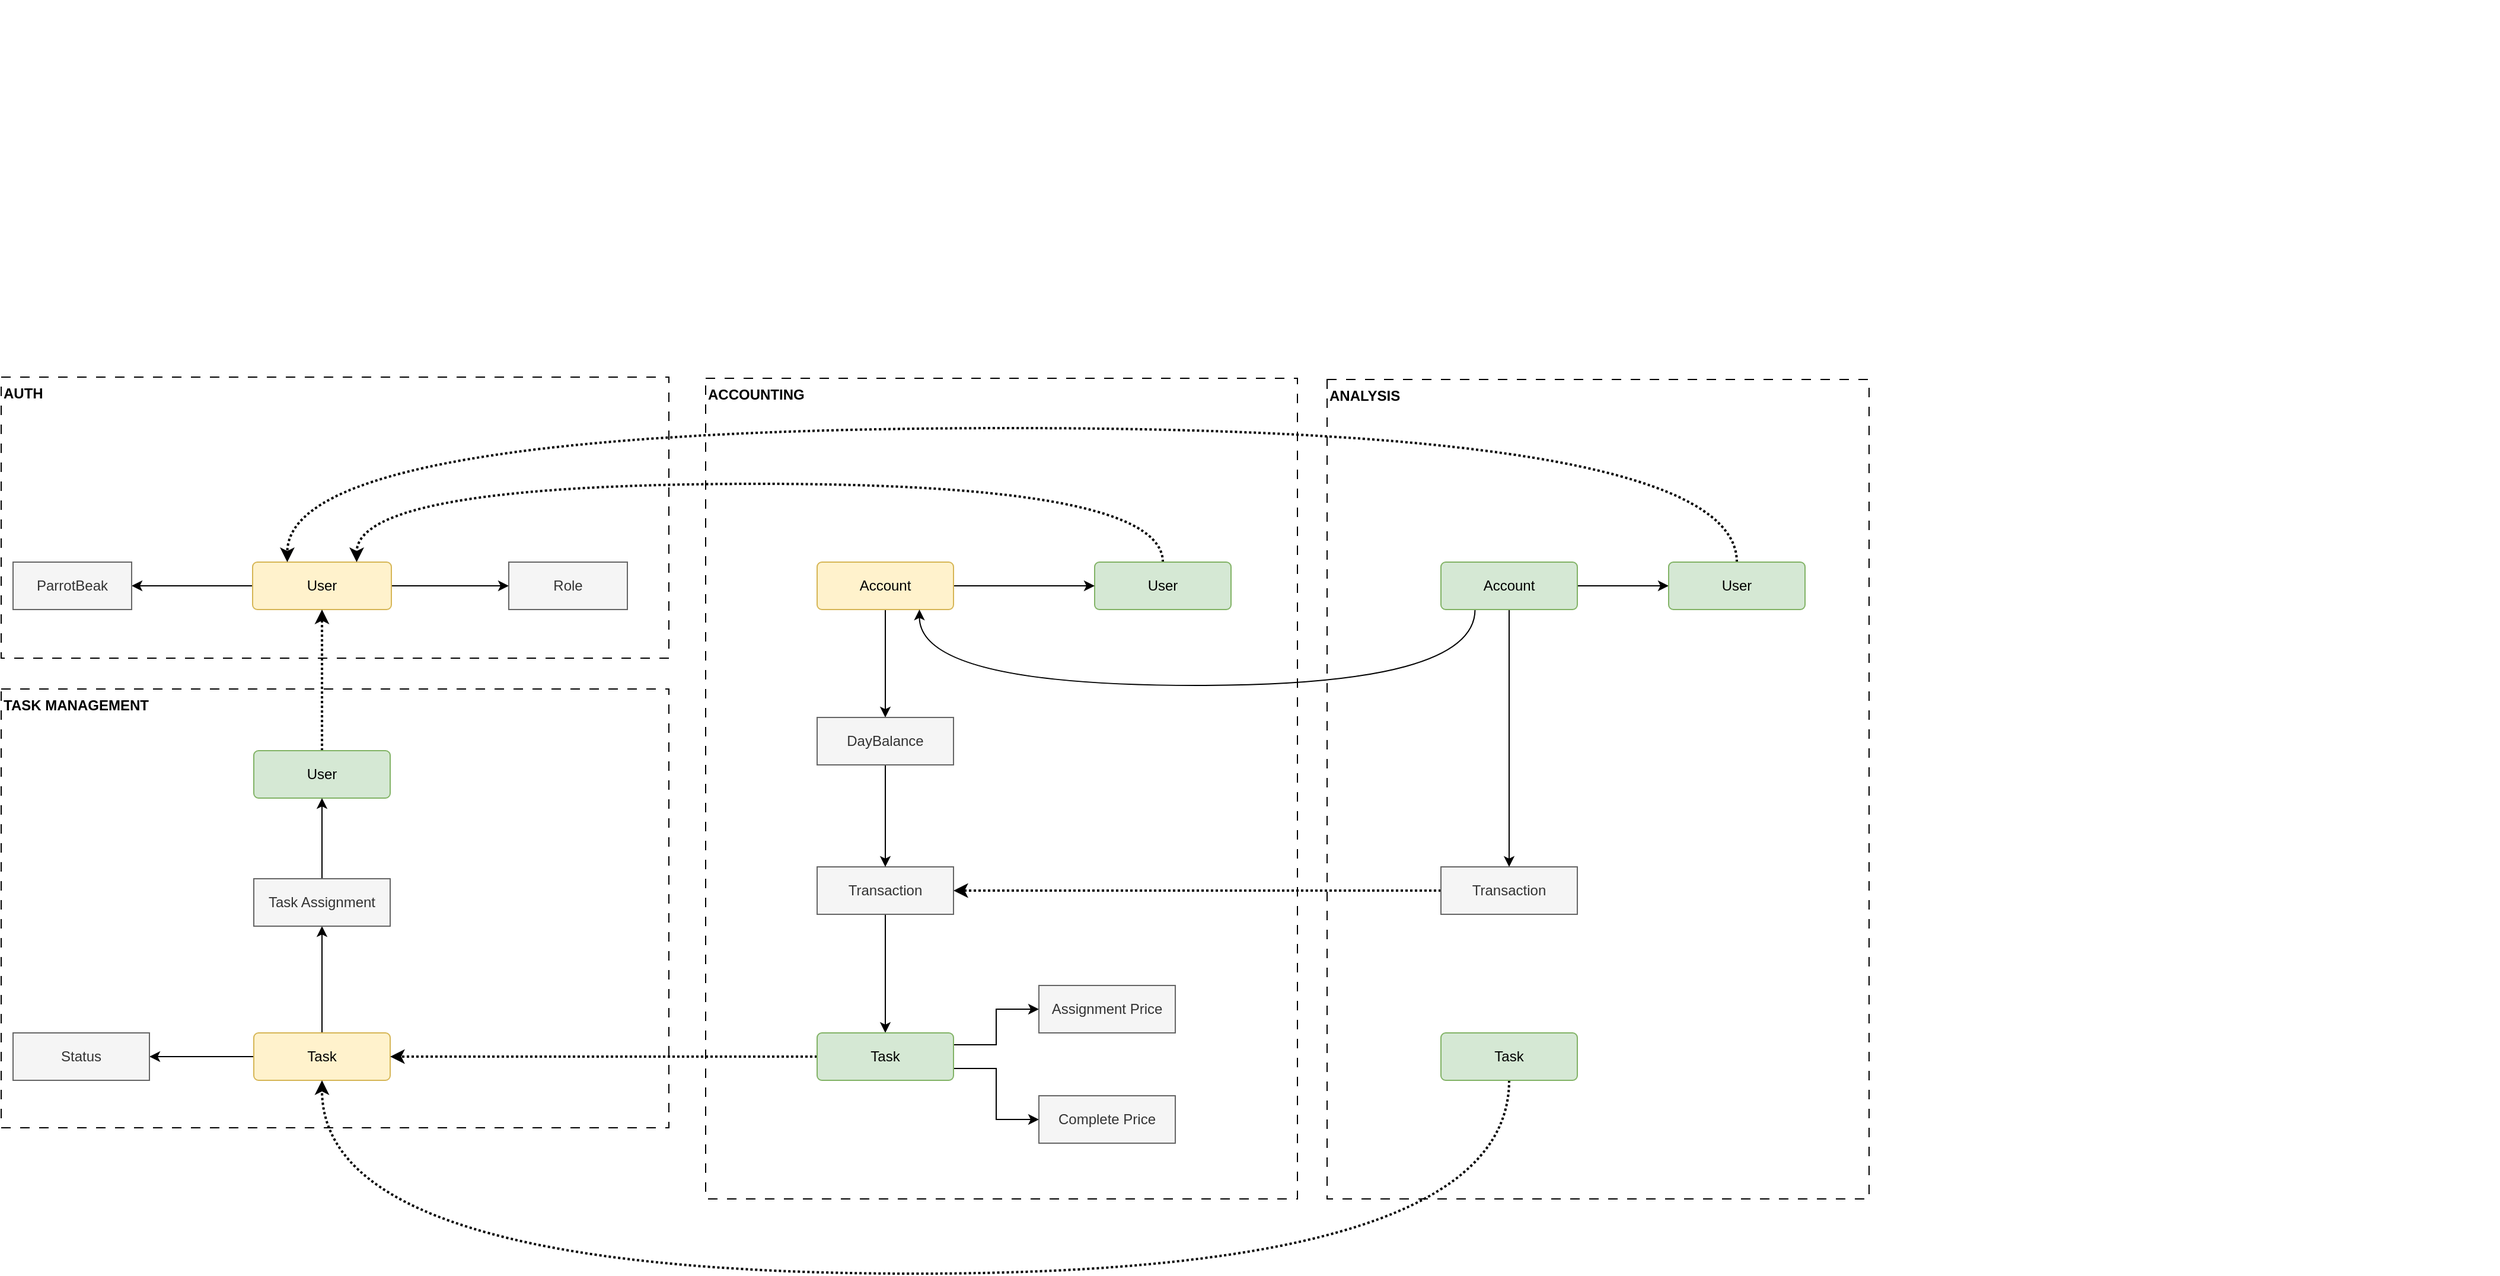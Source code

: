 <mxfile pages="2">
    <diagram id="1Vnotx48J0o54xVuZsNp" name="Data Model">
        <mxGraphModel dx="4412" dy="1314" grid="0" gridSize="10" guides="1" tooltips="1" connect="1" arrows="1" fold="1" page="0" pageScale="1" pageWidth="1654" pageHeight="1169" background="#FFFFFF" math="0" shadow="0">
            <root>
                <mxCell id="0"/>
                <mxCell id="1" parent="0"/>
                <mxCell id="Iv32N8p0v7MfE5rj19wR-20" value="ACCOUNTING" style="rounded=0;whiteSpace=wrap;html=1;horizontal=1;verticalAlign=top;fontStyle=1;fillColor=none;dashed=1;dashPattern=8 8;strokeColor=#000000;fontColor=#000000;align=left;" parent="1" vertex="1">
                    <mxGeometry x="-1500" y="88" width="499" height="692" as="geometry"/>
                </mxCell>
                <mxCell id="Iv32N8p0v7MfE5rj19wR-7" value="AUTH" style="rounded=0;whiteSpace=wrap;html=1;horizontal=1;verticalAlign=top;fontStyle=1;fillColor=none;dashed=1;dashPattern=8 8;strokeColor=#000000;fontColor=#000000;align=left;" parent="1" vertex="1">
                    <mxGeometry x="-2094" y="87" width="563" height="237" as="geometry"/>
                </mxCell>
                <mxCell id="7g1gW_ohmSIdDcVaLARk-2" value="User" style="html=1;overflow=block;blockSpacing=1;swimlane;childLayout=stackLayout;horizontal=1;horizontalStack=0;resizeParent=1;resizeParentMax=0;resizeLast=0;collapsible=0;fontStyle=0;marginBottom=0;swimlaneFillColor=#fcfcca;startSize=NaN;whiteSpace=wrap;fontSize=16.7;spacing=0;strokeColor=#unset;fillOpacity=100;rounded=1;absoluteArcSize=1;arcSize=9;strokeWidth=NaN;fillColor=#fcfcca;" parent="1" vertex="1">
                    <mxGeometry x="-138" y="-231" width="150" as="geometry"/>
                </mxCell>
                <mxCell id="7g1gW_ohmSIdDcVaLARk-3" value="ID" style="part=1;resizeHeight=0;strokeColor=none;align=left;verticalAlign=top;spacingLeft=4;spacingRight=4;overflow=hidden;rotatable=0;points=[[0,0.5],[1,0.5]];portConstraint=eastwest;html=1;swimlaneFillColor=#fcfcca;whiteSpace=wrap;fontSize=16.7;fillColor=none;fillOpacity=100;" parent="7g1gW_ohmSIdDcVaLARk-2" vertex="1">
                    <mxGeometry width="150" as="geometry"/>
                </mxCell>
                <mxCell id="7g1gW_ohmSIdDcVaLARk-4" value="ParrotBeak" style="part=1;resizeHeight=0;strokeColor=none;align=left;verticalAlign=top;spacingLeft=4;spacingRight=4;overflow=hidden;rotatable=0;points=[[0,0.5],[1,0.5]];portConstraint=eastwest;html=1;swimlaneFillColor=#fcfcca;whiteSpace=wrap;fontSize=16.7;fillColor=none;fillOpacity=100;" parent="7g1gW_ohmSIdDcVaLARk-2" vertex="1">
                    <mxGeometry width="150" as="geometry"/>
                </mxCell>
                <mxCell id="7g1gW_ohmSIdDcVaLARk-5" value="Name" style="part=1;resizeHeight=0;strokeColor=none;align=left;verticalAlign=top;spacingLeft=4;spacingRight=4;overflow=hidden;rotatable=0;points=[[0,0.5],[1,0.5]];portConstraint=eastwest;html=1;swimlaneFillColor=#fcfcca;whiteSpace=wrap;fontSize=16.7;fillColor=none;fillOpacity=100;" parent="7g1gW_ohmSIdDcVaLARk-2" vertex="1">
                    <mxGeometry width="150" as="geometry"/>
                </mxCell>
                <mxCell id="7g1gW_ohmSIdDcVaLARk-6" value="Role" style="part=1;resizeHeight=0;strokeColor=none;align=left;verticalAlign=top;spacingLeft=4;spacingRight=4;overflow=hidden;rotatable=0;points=[[0,0.5],[1,0.5]];portConstraint=eastwest;html=1;swimlaneFillColor=#fcfcca;whiteSpace=wrap;fontSize=16.7;fillColor=none;fillOpacity=100;" parent="7g1gW_ohmSIdDcVaLARk-2" vertex="1">
                    <mxGeometry width="150" as="geometry"/>
                </mxCell>
                <mxCell id="7g1gW_ohmSIdDcVaLARk-7" value="EMail" style="part=1;resizeHeight=0;strokeColor=none;align=left;verticalAlign=top;spacingLeft=4;spacingRight=4;overflow=hidden;rotatable=0;points=[[0,0.5],[1,0.5]];portConstraint=eastwest;html=1;swimlaneFillColor=#fcfcca;whiteSpace=wrap;fontSize=16.7;fillColor=none;fillOpacity=100;" parent="7g1gW_ohmSIdDcVaLARk-2" vertex="1">
                    <mxGeometry width="150" as="geometry"/>
                </mxCell>
                <mxCell id="Iv32N8p0v7MfE5rj19wR-5" style="edgeStyle=orthogonalEdgeStyle;rounded=0;orthogonalLoop=1;jettySize=auto;html=1;" parent="1" source="Iv32N8p0v7MfE5rj19wR-2" target="Iv32N8p0v7MfE5rj19wR-4" edge="1">
                    <mxGeometry relative="1" as="geometry"/>
                </mxCell>
                <mxCell id="Iv32N8p0v7MfE5rj19wR-6" style="edgeStyle=orthogonalEdgeStyle;rounded=0;orthogonalLoop=1;jettySize=auto;html=1;exitX=1;exitY=0.5;exitDx=0;exitDy=0;" parent="1" source="Iv32N8p0v7MfE5rj19wR-2" target="Iv32N8p0v7MfE5rj19wR-3" edge="1">
                    <mxGeometry relative="1" as="geometry"/>
                </mxCell>
                <mxCell id="Iv32N8p0v7MfE5rj19wR-2" value="User" style="rounded=1;arcSize=10;whiteSpace=wrap;html=1;align=center;fillColor=#fff2cc;strokeColor=#d6b656;fillStyle=solid;" parent="1" vertex="1">
                    <mxGeometry x="-1882" y="243" width="117" height="40" as="geometry"/>
                </mxCell>
                <mxCell id="Iv32N8p0v7MfE5rj19wR-3" value="Role" style="whiteSpace=wrap;html=1;align=center;fillColor=#f5f5f5;fontColor=#333333;strokeColor=#666666;fillStyle=solid;" parent="1" vertex="1">
                    <mxGeometry x="-1666" y="243" width="100" height="40" as="geometry"/>
                </mxCell>
                <mxCell id="Iv32N8p0v7MfE5rj19wR-4" value="ParrotBeak" style="whiteSpace=wrap;html=1;align=center;fillColor=#f5f5f5;fontColor=#333333;strokeColor=#666666;fillStyle=solid;" parent="1" vertex="1">
                    <mxGeometry x="-2084" y="243" width="100" height="40" as="geometry"/>
                </mxCell>
                <mxCell id="Iv32N8p0v7MfE5rj19wR-8" value="TASK MANAGEMENT" style="rounded=0;whiteSpace=wrap;html=1;horizontal=1;verticalAlign=top;fontStyle=1;fillColor=none;dashed=1;dashPattern=8 8;strokeColor=#000000;fontColor=#000000;align=left;" parent="1" vertex="1">
                    <mxGeometry x="-2094" y="350" width="563" height="370" as="geometry"/>
                </mxCell>
                <mxCell id="Iv32N8p0v7MfE5rj19wR-14" style="edgeStyle=orthogonalEdgeStyle;rounded=0;orthogonalLoop=1;jettySize=auto;html=1;dashed=1;dashPattern=1 1;strokeWidth=2;" parent="1" source="Iv32N8p0v7MfE5rj19wR-9" target="Iv32N8p0v7MfE5rj19wR-2" edge="1">
                    <mxGeometry relative="1" as="geometry"/>
                </mxCell>
                <mxCell id="Iv32N8p0v7MfE5rj19wR-9" value="User" style="rounded=1;arcSize=10;whiteSpace=wrap;html=1;align=center;fillStyle=solid;fillColor=#d5e8d4;strokeColor=#82b366;" parent="1" vertex="1">
                    <mxGeometry x="-1881" y="402" width="115" height="40" as="geometry"/>
                </mxCell>
                <mxCell id="Iv32N8p0v7MfE5rj19wR-32" style="edgeStyle=orthogonalEdgeStyle;rounded=0;orthogonalLoop=1;jettySize=auto;html=1;entryX=0.5;entryY=1;entryDx=0;entryDy=0;" parent="1" source="Iv32N8p0v7MfE5rj19wR-12" target="Iv32N8p0v7MfE5rj19wR-17" edge="1">
                    <mxGeometry relative="1" as="geometry"/>
                </mxCell>
                <mxCell id="mHGjMwjQVeR-y7_QzPVI-2" style="edgeStyle=none;html=1;" parent="1" source="Iv32N8p0v7MfE5rj19wR-12" target="mHGjMwjQVeR-y7_QzPVI-1" edge="1">
                    <mxGeometry relative="1" as="geometry"/>
                </mxCell>
                <mxCell id="Iv32N8p0v7MfE5rj19wR-12" value="Task" style="rounded=1;arcSize=10;whiteSpace=wrap;html=1;align=center;fillColor=#fff2cc;strokeColor=#d6b656;fillStyle=solid;" parent="1" vertex="1">
                    <mxGeometry x="-1881" y="640" width="115" height="40" as="geometry"/>
                </mxCell>
                <mxCell id="Iv32N8p0v7MfE5rj19wR-31" style="edgeStyle=orthogonalEdgeStyle;rounded=0;orthogonalLoop=1;jettySize=auto;html=1;" parent="1" source="Iv32N8p0v7MfE5rj19wR-16" target="Iv32N8p0v7MfE5rj19wR-29" edge="1">
                    <mxGeometry relative="1" as="geometry"/>
                </mxCell>
                <mxCell id="Iv32N8p0v7MfE5rj19wR-16" value="Transaction" style="rounded=0;arcSize=10;whiteSpace=wrap;html=1;align=center;fillColor=#f5f5f5;fillStyle=solid;fontColor=#333333;strokeColor=#666666;" parent="1" vertex="1">
                    <mxGeometry x="-1406" y="500" width="115" height="40" as="geometry"/>
                </mxCell>
                <mxCell id="Iv32N8p0v7MfE5rj19wR-18" style="edgeStyle=orthogonalEdgeStyle;rounded=0;orthogonalLoop=1;jettySize=auto;html=1;" parent="1" source="Iv32N8p0v7MfE5rj19wR-17" target="Iv32N8p0v7MfE5rj19wR-9" edge="1">
                    <mxGeometry relative="1" as="geometry"/>
                </mxCell>
                <mxCell id="Iv32N8p0v7MfE5rj19wR-17" value="Task Assignment" style="rounded=0;arcSize=10;whiteSpace=wrap;html=1;align=center;fillColor=#f5f5f5;fontColor=#333333;strokeColor=#666666;fillStyle=solid;" parent="1" vertex="1">
                    <mxGeometry x="-1881" y="510" width="115" height="40" as="geometry"/>
                </mxCell>
                <mxCell id="Iv32N8p0v7MfE5rj19wR-22" style="edgeStyle=orthogonalEdgeStyle;rounded=0;orthogonalLoop=1;jettySize=auto;html=1;entryX=0.75;entryY=0;entryDx=0;entryDy=0;dashed=1;dashPattern=1 1;strokeWidth=2;curved=1;exitX=0.5;exitY=0;exitDx=0;exitDy=0;" parent="1" source="Iv32N8p0v7MfE5rj19wR-21" target="Iv32N8p0v7MfE5rj19wR-2" edge="1">
                    <mxGeometry relative="1" as="geometry">
                        <Array as="points">
                            <mxPoint x="-1114" y="177"/>
                            <mxPoint x="-1794" y="177"/>
                        </Array>
                    </mxGeometry>
                </mxCell>
                <mxCell id="Iv32N8p0v7MfE5rj19wR-21" value="User" style="rounded=1;arcSize=10;whiteSpace=wrap;html=1;align=center;fillColor=#d5e8d4;fillStyle=solid;strokeColor=#82b366;" parent="1" vertex="1">
                    <mxGeometry x="-1172" y="243" width="115" height="40" as="geometry"/>
                </mxCell>
                <mxCell id="Iv32N8p0v7MfE5rj19wR-24" style="edgeStyle=orthogonalEdgeStyle;rounded=0;orthogonalLoop=1;jettySize=auto;html=1;" parent="1" source="Iv32N8p0v7MfE5rj19wR-23" target="Iv32N8p0v7MfE5rj19wR-21" edge="1">
                    <mxGeometry relative="1" as="geometry"/>
                </mxCell>
                <mxCell id="Iv32N8p0v7MfE5rj19wR-28" style="edgeStyle=orthogonalEdgeStyle;rounded=0;orthogonalLoop=1;jettySize=auto;html=1;" parent="1" source="Iv32N8p0v7MfE5rj19wR-23" target="Iv32N8p0v7MfE5rj19wR-25" edge="1">
                    <mxGeometry relative="1" as="geometry"/>
                </mxCell>
                <mxCell id="Iv32N8p0v7MfE5rj19wR-23" value="Account" style="rounded=1;arcSize=10;whiteSpace=wrap;html=1;align=center;fillColor=#fff2cc;strokeColor=#d6b656;fillStyle=solid;" parent="1" vertex="1">
                    <mxGeometry x="-1406" y="243" width="115" height="40" as="geometry"/>
                </mxCell>
                <mxCell id="Iv32N8p0v7MfE5rj19wR-26" style="edgeStyle=orthogonalEdgeStyle;rounded=0;orthogonalLoop=1;jettySize=auto;html=1;" parent="1" source="Iv32N8p0v7MfE5rj19wR-25" target="Iv32N8p0v7MfE5rj19wR-16" edge="1">
                    <mxGeometry relative="1" as="geometry"/>
                </mxCell>
                <mxCell id="Iv32N8p0v7MfE5rj19wR-25" value="DayBalance" style="whiteSpace=wrap;html=1;align=center;fillColor=#f5f5f5;fillStyle=solid;fontColor=#333333;strokeColor=#666666;" parent="1" vertex="1">
                    <mxGeometry x="-1406" y="374" width="115" height="40" as="geometry"/>
                </mxCell>
                <mxCell id="Iv32N8p0v7MfE5rj19wR-30" style="edgeStyle=orthogonalEdgeStyle;rounded=0;orthogonalLoop=1;jettySize=auto;html=1;dashed=1;dashPattern=1 1;strokeWidth=2;" parent="1" source="Iv32N8p0v7MfE5rj19wR-29" target="Iv32N8p0v7MfE5rj19wR-12" edge="1">
                    <mxGeometry relative="1" as="geometry"/>
                </mxCell>
                <mxCell id="Iv32N8p0v7MfE5rj19wR-35" style="edgeStyle=orthogonalEdgeStyle;rounded=0;orthogonalLoop=1;jettySize=auto;html=1;exitX=1;exitY=0.25;exitDx=0;exitDy=0;" parent="1" source="Iv32N8p0v7MfE5rj19wR-29" target="Iv32N8p0v7MfE5rj19wR-33" edge="1">
                    <mxGeometry relative="1" as="geometry"/>
                </mxCell>
                <mxCell id="Iv32N8p0v7MfE5rj19wR-36" style="edgeStyle=orthogonalEdgeStyle;rounded=0;orthogonalLoop=1;jettySize=auto;html=1;entryX=0;entryY=0.5;entryDx=0;entryDy=0;exitX=1;exitY=0.75;exitDx=0;exitDy=0;" parent="1" source="Iv32N8p0v7MfE5rj19wR-29" target="Iv32N8p0v7MfE5rj19wR-34" edge="1">
                    <mxGeometry relative="1" as="geometry"/>
                </mxCell>
                <mxCell id="Iv32N8p0v7MfE5rj19wR-29" value="Task" style="rounded=1;arcSize=10;whiteSpace=wrap;html=1;align=center;fillStyle=solid;fillColor=#d5e8d4;strokeColor=#82b366;" parent="1" vertex="1">
                    <mxGeometry x="-1406" y="640" width="115" height="40" as="geometry"/>
                </mxCell>
                <mxCell id="Iv32N8p0v7MfE5rj19wR-33" value="Assignment Price" style="whiteSpace=wrap;html=1;align=center;fillColor=#f5f5f5;fontColor=#333333;strokeColor=#666666;" parent="1" vertex="1">
                    <mxGeometry x="-1219" y="600" width="115" height="40" as="geometry"/>
                </mxCell>
                <mxCell id="Iv32N8p0v7MfE5rj19wR-34" value="Complete Price" style="whiteSpace=wrap;html=1;align=center;fillColor=#f5f5f5;fontColor=#333333;strokeColor=#666666;" parent="1" vertex="1">
                    <mxGeometry x="-1219" y="693" width="115" height="40" as="geometry"/>
                </mxCell>
                <mxCell id="Iv32N8p0v7MfE5rj19wR-37" value="ANALYSIS" style="rounded=0;whiteSpace=wrap;html=1;horizontal=1;verticalAlign=top;fontStyle=1;fillColor=none;dashed=1;dashPattern=8 8;strokeColor=#000000;fontColor=#000000;align=left;" parent="1" vertex="1">
                    <mxGeometry x="-976" y="89" width="457" height="691" as="geometry"/>
                </mxCell>
                <mxCell id="Iv32N8p0v7MfE5rj19wR-48" style="edgeStyle=orthogonalEdgeStyle;rounded=0;orthogonalLoop=1;jettySize=auto;html=1;entryX=0.5;entryY=1;entryDx=0;entryDy=0;exitX=0.5;exitY=1;exitDx=0;exitDy=0;curved=1;dashed=1;dashPattern=1 1;strokeWidth=2;" parent="1" source="Iv32N8p0v7MfE5rj19wR-38" target="Iv32N8p0v7MfE5rj19wR-12" edge="1">
                    <mxGeometry relative="1" as="geometry">
                        <Array as="points">
                            <mxPoint x="-822" y="843"/>
                            <mxPoint x="-1823" y="843"/>
                        </Array>
                    </mxGeometry>
                </mxCell>
                <mxCell id="Iv32N8p0v7MfE5rj19wR-38" value="Task" style="rounded=1;arcSize=10;whiteSpace=wrap;html=1;align=center;fillStyle=solid;fillColor=#d5e8d4;strokeColor=#82b366;" parent="1" vertex="1">
                    <mxGeometry x="-880" y="640" width="115" height="40" as="geometry"/>
                </mxCell>
                <mxCell id="Iv32N8p0v7MfE5rj19wR-42" style="edgeStyle=orthogonalEdgeStyle;rounded=0;orthogonalLoop=1;jettySize=auto;html=1;dashed=1;dashPattern=1 1;strokeWidth=2;" parent="1" source="Iv32N8p0v7MfE5rj19wR-39" target="Iv32N8p0v7MfE5rj19wR-16" edge="1">
                    <mxGeometry relative="1" as="geometry"/>
                </mxCell>
                <mxCell id="Iv32N8p0v7MfE5rj19wR-39" value="Transaction" style="rounded=0;arcSize=10;whiteSpace=wrap;html=1;align=center;fillColor=#f5f5f5;fillStyle=solid;strokeColor=#666666;fontColor=#333333;" parent="1" vertex="1">
                    <mxGeometry x="-880" y="500" width="115" height="40" as="geometry"/>
                </mxCell>
                <mxCell id="Iv32N8p0v7MfE5rj19wR-43" style="edgeStyle=orthogonalEdgeStyle;rounded=0;orthogonalLoop=1;jettySize=auto;html=1;curved=1;entryX=0.75;entryY=1;entryDx=0;entryDy=0;exitX=0.25;exitY=1;exitDx=0;exitDy=0;" parent="1" source="Iv32N8p0v7MfE5rj19wR-40" target="Iv32N8p0v7MfE5rj19wR-23" edge="1">
                    <mxGeometry relative="1" as="geometry">
                        <Array as="points">
                            <mxPoint x="-851" y="347"/>
                            <mxPoint x="-1320" y="347"/>
                        </Array>
                    </mxGeometry>
                </mxCell>
                <mxCell id="Iv32N8p0v7MfE5rj19wR-44" style="edgeStyle=orthogonalEdgeStyle;rounded=0;orthogonalLoop=1;jettySize=auto;html=1;" parent="1" source="Iv32N8p0v7MfE5rj19wR-40" target="Iv32N8p0v7MfE5rj19wR-41" edge="1">
                    <mxGeometry relative="1" as="geometry"/>
                </mxCell>
                <mxCell id="Iv32N8p0v7MfE5rj19wR-46" style="edgeStyle=orthogonalEdgeStyle;rounded=0;orthogonalLoop=1;jettySize=auto;html=1;" parent="1" source="Iv32N8p0v7MfE5rj19wR-40" target="Iv32N8p0v7MfE5rj19wR-39" edge="1">
                    <mxGeometry relative="1" as="geometry"/>
                </mxCell>
                <mxCell id="Iv32N8p0v7MfE5rj19wR-40" value="Account" style="rounded=1;arcSize=10;whiteSpace=wrap;html=1;align=center;fillColor=#d5e8d4;strokeColor=#82b366;fillStyle=solid;" parent="1" vertex="1">
                    <mxGeometry x="-880" y="243" width="115" height="40" as="geometry"/>
                </mxCell>
                <mxCell id="Iv32N8p0v7MfE5rj19wR-49" style="edgeStyle=orthogonalEdgeStyle;rounded=0;orthogonalLoop=1;jettySize=auto;html=1;entryX=0.25;entryY=0;entryDx=0;entryDy=0;dashed=1;dashPattern=1 1;strokeWidth=2;curved=1;exitX=0.5;exitY=0;exitDx=0;exitDy=0;" parent="1" source="Iv32N8p0v7MfE5rj19wR-41" target="Iv32N8p0v7MfE5rj19wR-2" edge="1">
                    <mxGeometry relative="1" as="geometry">
                        <Array as="points">
                            <mxPoint x="-630" y="130"/>
                            <mxPoint x="-1853" y="130"/>
                        </Array>
                    </mxGeometry>
                </mxCell>
                <mxCell id="Iv32N8p0v7MfE5rj19wR-41" value="User" style="rounded=1;arcSize=10;whiteSpace=wrap;html=1;align=center;fillColor=#d5e8d4;fillStyle=solid;strokeColor=#82b366;" parent="1" vertex="1">
                    <mxGeometry x="-688" y="243" width="115" height="40" as="geometry"/>
                </mxCell>
                <mxCell id="mHGjMwjQVeR-y7_QzPVI-1" value="Status" style="whiteSpace=wrap;html=1;align=center;fillColor=#f5f5f5;fontColor=#333333;strokeColor=#666666;" parent="1" vertex="1">
                    <mxGeometry x="-2084" y="640" width="115" height="40" as="geometry"/>
                </mxCell>
            </root>
        </mxGraphModel>
    </diagram>
</mxfile>